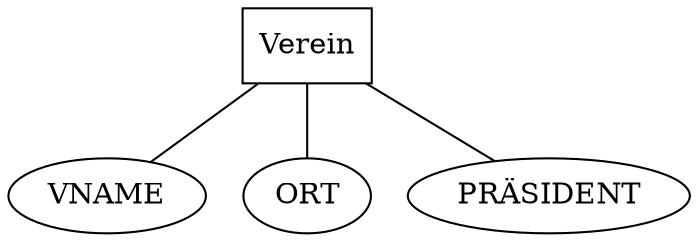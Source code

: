 graph ER {

  node[shape=box]; Verein;
  node[shape=ellipse]; VNAME; ORT; PRAESIDENT[label="PRÄSIDENT"];
  Verein -- VNAME;
  Verein -- ORT;
  Verein -- PRAESIDENT;



// \item VEREIN (VNAME, ORT, PRÄSIDENT)
// \item SPIELE (HEIM, GAST, RESULTAT, ZUSCHAUER, TERMIN, SPIELTAG, H-TRAINER,
// G-TRAINER)
// \item SPIELER (SPNR, NAME, VORNAME, VEREIN, ALTER, GEHALT, GEB-ORT)
// \item TRAINER (TRNR, NAME, VORNAME, VEREIN, ALTER, GEHALT, GEB-ORT)
// \item EINSATZ (HEIM, GAST, SPNR, VON, BIS, TORE, KARTE)

}
